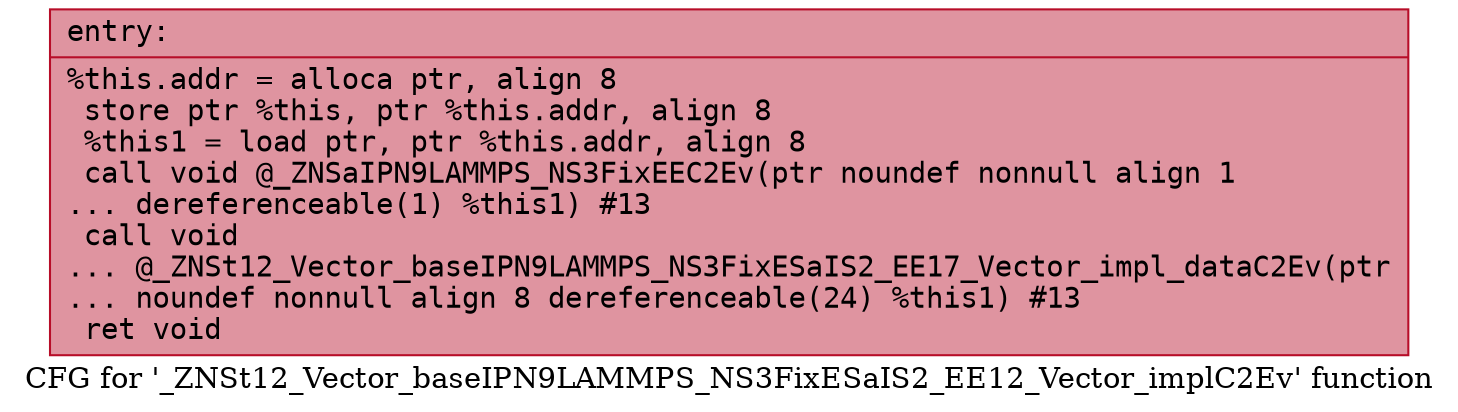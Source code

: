 digraph "CFG for '_ZNSt12_Vector_baseIPN9LAMMPS_NS3FixESaIS2_EE12_Vector_implC2Ev' function" {
	label="CFG for '_ZNSt12_Vector_baseIPN9LAMMPS_NS3FixESaIS2_EE12_Vector_implC2Ev' function";

	Node0x561f16450960 [shape=record,color="#b70d28ff", style=filled, fillcolor="#b70d2870" fontname="Courier",label="{entry:\l|  %this.addr = alloca ptr, align 8\l  store ptr %this, ptr %this.addr, align 8\l  %this1 = load ptr, ptr %this.addr, align 8\l  call void @_ZNSaIPN9LAMMPS_NS3FixEEC2Ev(ptr noundef nonnull align 1\l... dereferenceable(1) %this1) #13\l  call void\l... @_ZNSt12_Vector_baseIPN9LAMMPS_NS3FixESaIS2_EE17_Vector_impl_dataC2Ev(ptr\l... noundef nonnull align 8 dereferenceable(24) %this1) #13\l  ret void\l}"];
}
